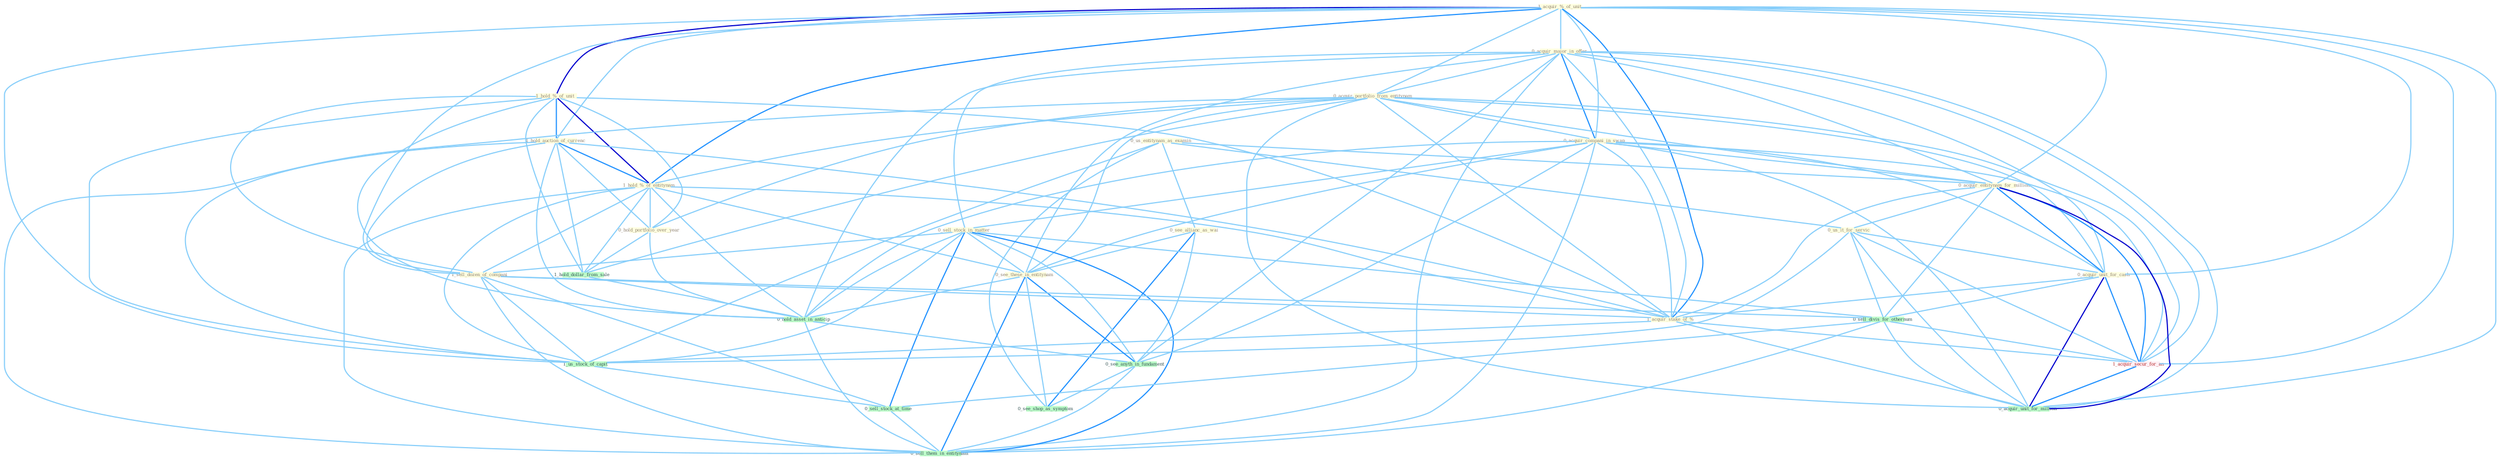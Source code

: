 Graph G{ 
    node
    [shape=polygon,style=filled,width=.5,height=.06,color="#BDFCC9",fixedsize=true,fontsize=4,
    fontcolor="#2f4f4f"];
    {node
    [color="#ffffe0", fontcolor="#8b7d6b"] "1_acquir_%_of_unit " "1_hold_%_of_unit " "0_acquir_major_in_offer " "0_acquir_portfolio_from_entitynam " "0_acquir_compani_in_swap " "0_us_entitynam_as_examin " "0_acquir_entitynam_for_million " "0_see_allianc_as_wai " "0_sell_stock_in_matter " "0_us_it_for_servic " "1_hold_auction_of_currenc " "0_acquir_unit_for_cash " "1_hold_%_of_entitynam " "0_hold_portfolio_over_year " "0_see_these_in_entitynam " "1_sell_dozen_of_compani " "1_acquir_stake_of_% "}
{node [color="#fff0f5", fontcolor="#b22222"] "1_acquir_secur_for_an "}
edge [color="#B0E2FF"];

	"1_acquir_%_of_unit " -- "1_hold_%_of_unit " [w="3", color="#0000cd" , len=0.6];
	"1_acquir_%_of_unit " -- "0_acquir_major_in_offer " [w="1", color="#87cefa" ];
	"1_acquir_%_of_unit " -- "0_acquir_portfolio_from_entitynam " [w="1", color="#87cefa" ];
	"1_acquir_%_of_unit " -- "0_acquir_compani_in_swap " [w="1", color="#87cefa" ];
	"1_acquir_%_of_unit " -- "0_acquir_entitynam_for_million " [w="1", color="#87cefa" ];
	"1_acquir_%_of_unit " -- "1_hold_auction_of_currenc " [w="1", color="#87cefa" ];
	"1_acquir_%_of_unit " -- "0_acquir_unit_for_cash " [w="1", color="#87cefa" ];
	"1_acquir_%_of_unit " -- "1_hold_%_of_entitynam " [w="2", color="#1e90ff" , len=0.8];
	"1_acquir_%_of_unit " -- "1_sell_dozen_of_compani " [w="1", color="#87cefa" ];
	"1_acquir_%_of_unit " -- "1_acquir_stake_of_% " [w="2", color="#1e90ff" , len=0.8];
	"1_acquir_%_of_unit " -- "1_acquir_secur_for_an " [w="1", color="#87cefa" ];
	"1_acquir_%_of_unit " -- "1_us_stock_of_capit " [w="1", color="#87cefa" ];
	"1_acquir_%_of_unit " -- "0_acquir_unit_for_million " [w="1", color="#87cefa" ];
	"1_hold_%_of_unit " -- "1_hold_auction_of_currenc " [w="2", color="#1e90ff" , len=0.8];
	"1_hold_%_of_unit " -- "1_hold_%_of_entitynam " [w="3", color="#0000cd" , len=0.6];
	"1_hold_%_of_unit " -- "0_hold_portfolio_over_year " [w="1", color="#87cefa" ];
	"1_hold_%_of_unit " -- "1_sell_dozen_of_compani " [w="1", color="#87cefa" ];
	"1_hold_%_of_unit " -- "1_acquir_stake_of_% " [w="1", color="#87cefa" ];
	"1_hold_%_of_unit " -- "1_us_stock_of_capit " [w="1", color="#87cefa" ];
	"1_hold_%_of_unit " -- "1_hold_dollar_from_sale " [w="1", color="#87cefa" ];
	"1_hold_%_of_unit " -- "0_hold_asset_in_anticip " [w="1", color="#87cefa" ];
	"0_acquir_major_in_offer " -- "0_acquir_portfolio_from_entitynam " [w="1", color="#87cefa" ];
	"0_acquir_major_in_offer " -- "0_acquir_compani_in_swap " [w="2", color="#1e90ff" , len=0.8];
	"0_acquir_major_in_offer " -- "0_acquir_entitynam_for_million " [w="1", color="#87cefa" ];
	"0_acquir_major_in_offer " -- "0_sell_stock_in_matter " [w="1", color="#87cefa" ];
	"0_acquir_major_in_offer " -- "0_acquir_unit_for_cash " [w="1", color="#87cefa" ];
	"0_acquir_major_in_offer " -- "0_see_these_in_entitynam " [w="1", color="#87cefa" ];
	"0_acquir_major_in_offer " -- "1_acquir_stake_of_% " [w="1", color="#87cefa" ];
	"0_acquir_major_in_offer " -- "1_acquir_secur_for_an " [w="1", color="#87cefa" ];
	"0_acquir_major_in_offer " -- "0_hold_asset_in_anticip " [w="1", color="#87cefa" ];
	"0_acquir_major_in_offer " -- "0_see_anyth_in_fundament " [w="1", color="#87cefa" ];
	"0_acquir_major_in_offer " -- "0_acquir_unit_for_million " [w="1", color="#87cefa" ];
	"0_acquir_major_in_offer " -- "0_sell_them_in_entitynam " [w="1", color="#87cefa" ];
	"0_acquir_portfolio_from_entitynam " -- "0_acquir_compani_in_swap " [w="1", color="#87cefa" ];
	"0_acquir_portfolio_from_entitynam " -- "0_acquir_entitynam_for_million " [w="1", color="#87cefa" ];
	"0_acquir_portfolio_from_entitynam " -- "0_acquir_unit_for_cash " [w="1", color="#87cefa" ];
	"0_acquir_portfolio_from_entitynam " -- "1_hold_%_of_entitynam " [w="1", color="#87cefa" ];
	"0_acquir_portfolio_from_entitynam " -- "0_hold_portfolio_over_year " [w="1", color="#87cefa" ];
	"0_acquir_portfolio_from_entitynam " -- "0_see_these_in_entitynam " [w="1", color="#87cefa" ];
	"0_acquir_portfolio_from_entitynam " -- "1_acquir_stake_of_% " [w="1", color="#87cefa" ];
	"0_acquir_portfolio_from_entitynam " -- "1_acquir_secur_for_an " [w="1", color="#87cefa" ];
	"0_acquir_portfolio_from_entitynam " -- "1_hold_dollar_from_sale " [w="1", color="#87cefa" ];
	"0_acquir_portfolio_from_entitynam " -- "0_acquir_unit_for_million " [w="1", color="#87cefa" ];
	"0_acquir_portfolio_from_entitynam " -- "0_sell_them_in_entitynam " [w="1", color="#87cefa" ];
	"0_acquir_compani_in_swap " -- "0_acquir_entitynam_for_million " [w="1", color="#87cefa" ];
	"0_acquir_compani_in_swap " -- "0_sell_stock_in_matter " [w="1", color="#87cefa" ];
	"0_acquir_compani_in_swap " -- "0_acquir_unit_for_cash " [w="1", color="#87cefa" ];
	"0_acquir_compani_in_swap " -- "0_see_these_in_entitynam " [w="1", color="#87cefa" ];
	"0_acquir_compani_in_swap " -- "1_acquir_stake_of_% " [w="1", color="#87cefa" ];
	"0_acquir_compani_in_swap " -- "1_acquir_secur_for_an " [w="1", color="#87cefa" ];
	"0_acquir_compani_in_swap " -- "0_hold_asset_in_anticip " [w="1", color="#87cefa" ];
	"0_acquir_compani_in_swap " -- "0_see_anyth_in_fundament " [w="1", color="#87cefa" ];
	"0_acquir_compani_in_swap " -- "0_acquir_unit_for_million " [w="1", color="#87cefa" ];
	"0_acquir_compani_in_swap " -- "0_sell_them_in_entitynam " [w="1", color="#87cefa" ];
	"0_us_entitynam_as_examin " -- "0_acquir_entitynam_for_million " [w="1", color="#87cefa" ];
	"0_us_entitynam_as_examin " -- "0_see_allianc_as_wai " [w="1", color="#87cefa" ];
	"0_us_entitynam_as_examin " -- "0_us_it_for_servic " [w="1", color="#87cefa" ];
	"0_us_entitynam_as_examin " -- "1_us_stock_of_capit " [w="1", color="#87cefa" ];
	"0_us_entitynam_as_examin " -- "0_see_shop_as_symptom " [w="1", color="#87cefa" ];
	"0_acquir_entitynam_for_million " -- "0_us_it_for_servic " [w="1", color="#87cefa" ];
	"0_acquir_entitynam_for_million " -- "0_acquir_unit_for_cash " [w="2", color="#1e90ff" , len=0.8];
	"0_acquir_entitynam_for_million " -- "1_acquir_stake_of_% " [w="1", color="#87cefa" ];
	"0_acquir_entitynam_for_million " -- "0_sell_divis_for_othernum " [w="1", color="#87cefa" ];
	"0_acquir_entitynam_for_million " -- "1_acquir_secur_for_an " [w="2", color="#1e90ff" , len=0.8];
	"0_acquir_entitynam_for_million " -- "0_acquir_unit_for_million " [w="3", color="#0000cd" , len=0.6];
	"0_see_allianc_as_wai " -- "0_see_these_in_entitynam " [w="1", color="#87cefa" ];
	"0_see_allianc_as_wai " -- "0_see_anyth_in_fundament " [w="1", color="#87cefa" ];
	"0_see_allianc_as_wai " -- "0_see_shop_as_symptom " [w="2", color="#1e90ff" , len=0.8];
	"0_sell_stock_in_matter " -- "0_see_these_in_entitynam " [w="1", color="#87cefa" ];
	"0_sell_stock_in_matter " -- "1_sell_dozen_of_compani " [w="1", color="#87cefa" ];
	"0_sell_stock_in_matter " -- "0_sell_divis_for_othernum " [w="1", color="#87cefa" ];
	"0_sell_stock_in_matter " -- "1_us_stock_of_capit " [w="1", color="#87cefa" ];
	"0_sell_stock_in_matter " -- "0_hold_asset_in_anticip " [w="1", color="#87cefa" ];
	"0_sell_stock_in_matter " -- "0_sell_stock_at_time " [w="2", color="#1e90ff" , len=0.8];
	"0_sell_stock_in_matter " -- "0_see_anyth_in_fundament " [w="1", color="#87cefa" ];
	"0_sell_stock_in_matter " -- "0_sell_them_in_entitynam " [w="2", color="#1e90ff" , len=0.8];
	"0_us_it_for_servic " -- "0_acquir_unit_for_cash " [w="1", color="#87cefa" ];
	"0_us_it_for_servic " -- "0_sell_divis_for_othernum " [w="1", color="#87cefa" ];
	"0_us_it_for_servic " -- "1_acquir_secur_for_an " [w="1", color="#87cefa" ];
	"0_us_it_for_servic " -- "1_us_stock_of_capit " [w="1", color="#87cefa" ];
	"0_us_it_for_servic " -- "0_acquir_unit_for_million " [w="1", color="#87cefa" ];
	"1_hold_auction_of_currenc " -- "1_hold_%_of_entitynam " [w="2", color="#1e90ff" , len=0.8];
	"1_hold_auction_of_currenc " -- "0_hold_portfolio_over_year " [w="1", color="#87cefa" ];
	"1_hold_auction_of_currenc " -- "1_sell_dozen_of_compani " [w="1", color="#87cefa" ];
	"1_hold_auction_of_currenc " -- "1_acquir_stake_of_% " [w="1", color="#87cefa" ];
	"1_hold_auction_of_currenc " -- "1_us_stock_of_capit " [w="1", color="#87cefa" ];
	"1_hold_auction_of_currenc " -- "1_hold_dollar_from_sale " [w="1", color="#87cefa" ];
	"1_hold_auction_of_currenc " -- "0_hold_asset_in_anticip " [w="1", color="#87cefa" ];
	"0_acquir_unit_for_cash " -- "1_acquir_stake_of_% " [w="1", color="#87cefa" ];
	"0_acquir_unit_for_cash " -- "0_sell_divis_for_othernum " [w="1", color="#87cefa" ];
	"0_acquir_unit_for_cash " -- "1_acquir_secur_for_an " [w="2", color="#1e90ff" , len=0.8];
	"0_acquir_unit_for_cash " -- "0_acquir_unit_for_million " [w="3", color="#0000cd" , len=0.6];
	"1_hold_%_of_entitynam " -- "0_hold_portfolio_over_year " [w="1", color="#87cefa" ];
	"1_hold_%_of_entitynam " -- "0_see_these_in_entitynam " [w="1", color="#87cefa" ];
	"1_hold_%_of_entitynam " -- "1_sell_dozen_of_compani " [w="1", color="#87cefa" ];
	"1_hold_%_of_entitynam " -- "1_acquir_stake_of_% " [w="1", color="#87cefa" ];
	"1_hold_%_of_entitynam " -- "1_us_stock_of_capit " [w="1", color="#87cefa" ];
	"1_hold_%_of_entitynam " -- "1_hold_dollar_from_sale " [w="1", color="#87cefa" ];
	"1_hold_%_of_entitynam " -- "0_hold_asset_in_anticip " [w="1", color="#87cefa" ];
	"1_hold_%_of_entitynam " -- "0_sell_them_in_entitynam " [w="1", color="#87cefa" ];
	"0_hold_portfolio_over_year " -- "1_hold_dollar_from_sale " [w="1", color="#87cefa" ];
	"0_hold_portfolio_over_year " -- "0_hold_asset_in_anticip " [w="1", color="#87cefa" ];
	"0_see_these_in_entitynam " -- "0_hold_asset_in_anticip " [w="1", color="#87cefa" ];
	"0_see_these_in_entitynam " -- "0_see_anyth_in_fundament " [w="2", color="#1e90ff" , len=0.8];
	"0_see_these_in_entitynam " -- "0_see_shop_as_symptom " [w="1", color="#87cefa" ];
	"0_see_these_in_entitynam " -- "0_sell_them_in_entitynam " [w="2", color="#1e90ff" , len=0.8];
	"1_sell_dozen_of_compani " -- "1_acquir_stake_of_% " [w="1", color="#87cefa" ];
	"1_sell_dozen_of_compani " -- "0_sell_divis_for_othernum " [w="1", color="#87cefa" ];
	"1_sell_dozen_of_compani " -- "1_us_stock_of_capit " [w="1", color="#87cefa" ];
	"1_sell_dozen_of_compani " -- "0_sell_stock_at_time " [w="1", color="#87cefa" ];
	"1_sell_dozen_of_compani " -- "0_sell_them_in_entitynam " [w="1", color="#87cefa" ];
	"1_acquir_stake_of_% " -- "1_acquir_secur_for_an " [w="1", color="#87cefa" ];
	"1_acquir_stake_of_% " -- "1_us_stock_of_capit " [w="1", color="#87cefa" ];
	"1_acquir_stake_of_% " -- "0_acquir_unit_for_million " [w="1", color="#87cefa" ];
	"0_sell_divis_for_othernum " -- "1_acquir_secur_for_an " [w="1", color="#87cefa" ];
	"0_sell_divis_for_othernum " -- "0_sell_stock_at_time " [w="1", color="#87cefa" ];
	"0_sell_divis_for_othernum " -- "0_acquir_unit_for_million " [w="1", color="#87cefa" ];
	"0_sell_divis_for_othernum " -- "0_sell_them_in_entitynam " [w="1", color="#87cefa" ];
	"1_acquir_secur_for_an " -- "0_acquir_unit_for_million " [w="2", color="#1e90ff" , len=0.8];
	"1_us_stock_of_capit " -- "0_sell_stock_at_time " [w="1", color="#87cefa" ];
	"1_hold_dollar_from_sale " -- "0_hold_asset_in_anticip " [w="1", color="#87cefa" ];
	"0_hold_asset_in_anticip " -- "0_see_anyth_in_fundament " [w="1", color="#87cefa" ];
	"0_hold_asset_in_anticip " -- "0_sell_them_in_entitynam " [w="1", color="#87cefa" ];
	"0_sell_stock_at_time " -- "0_sell_them_in_entitynam " [w="1", color="#87cefa" ];
	"0_see_anyth_in_fundament " -- "0_see_shop_as_symptom " [w="1", color="#87cefa" ];
	"0_see_anyth_in_fundament " -- "0_sell_them_in_entitynam " [w="1", color="#87cefa" ];
}
